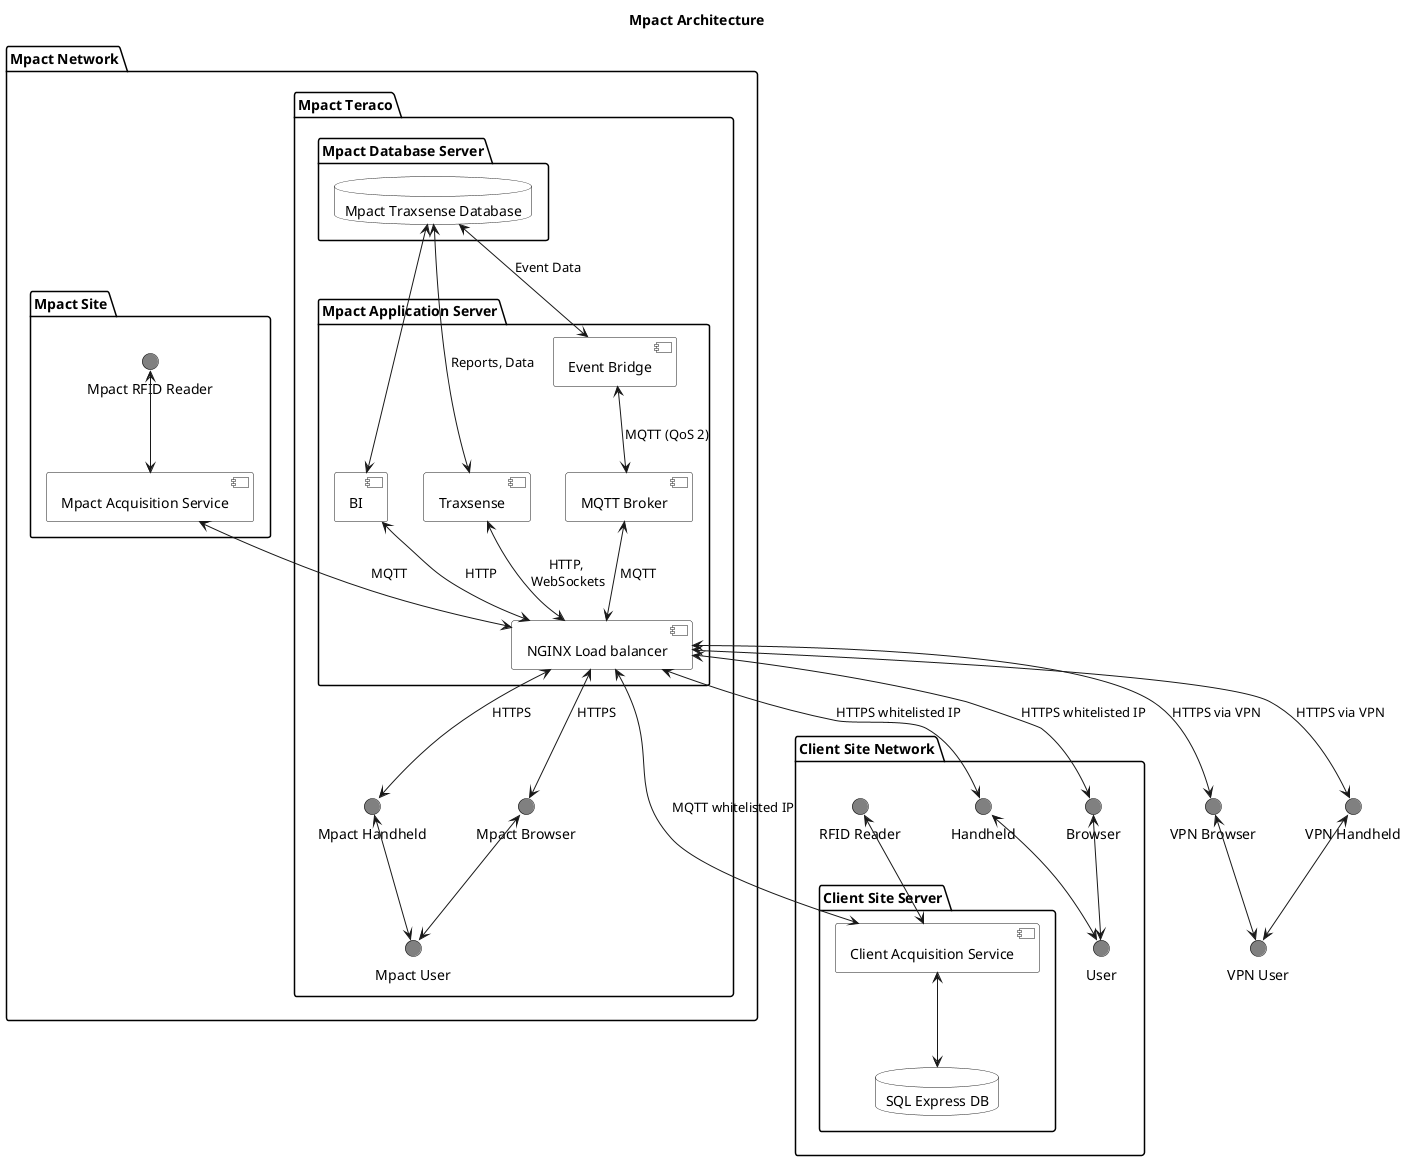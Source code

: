 @startuml

title "Mpact Architecture"

skinparam interface {
  backgroundColor Grey
  borderColor black
}

skinparam component {
  BackgroundColor white
}

skinparam database {
  BackgroundColor white
}


package "Mpact Network" {
package "Mpact Teraco" {
    package "Mpact Database Server" {
        database "Mpact Traxsense Database"
    }
    package "Mpact Application Server" {
        [MQTT Broker] <-up-> [Event Bridge] : MQTT (QoS 2)
        [Event Bridge] <-up-> [Mpact Traxsense Database] : Event Data
        [Traxsense] <-up-> [Mpact Traxsense Database] : Reports, Data
        [BI] <-up-> [Mpact Traxsense Database]
        [NGINX Load balancer] <-up-> [Traxsense] : HTTP, \nWebSockets
        [NGINX Load balancer] <-up-> [BI] : HTTP
        [NGINX Load balancer] <-up-> [MQTT Broker] : MQTT
    }


        circle "Mpact User"
        circle "Mpact Browser"
        circle "Mpact Handheld"
        [Mpact User] <-up-> [Mpact Browser]
        [Mpact User] <-up-> [Mpact Handheld]
        [Mpact Handheld] <-up-> [NGINX Load balancer] : HTTPS
        [Mpact Browser] <-up-> [NGINX Load balancer] : HTTPS
}
    package "Mpact Site" {

        circle "Mpact RFID Reader"
        [Mpact RFID Reader] <--> [Mpact Acquisition Service]
        [Mpact Acquisition Service] <--> [NGINX Load balancer] : MQTT
    }
}

package "Client Site Network" {
        User <-up-> Browser
        User <-up-> Handheld
        Handheld <-up-> [NGINX Load balancer] : HTTPS whitelisted IP
        Browser <-up-> [NGINX Load balancer] : HTTPS whitelisted IP
        circle "RFID Reader"
        package "Client Site Server" {
             database "SQL Express DB"
             [RFID Reader] <--> [Client Acquisition Service]
             [Client Acquisition Service] <--> [NGINX Load balancer] : MQTT whitelisted IP
             [Client Acquisition Service] <--> [SQL Express DB]
        }
    }

circle "VPN User"
circle "VPN Browser"
circle "VPN Handheld"

[VPN User] <-up-> [VPN Browser]
[VPN User] <-up-> [VPN Handheld]

[VPN Handheld] <-up-> [NGINX Load balancer] : HTTPS via VPN
[VPN Browser] <-up-> [NGINX Load balancer] : HTTPS via VPN



@enduml